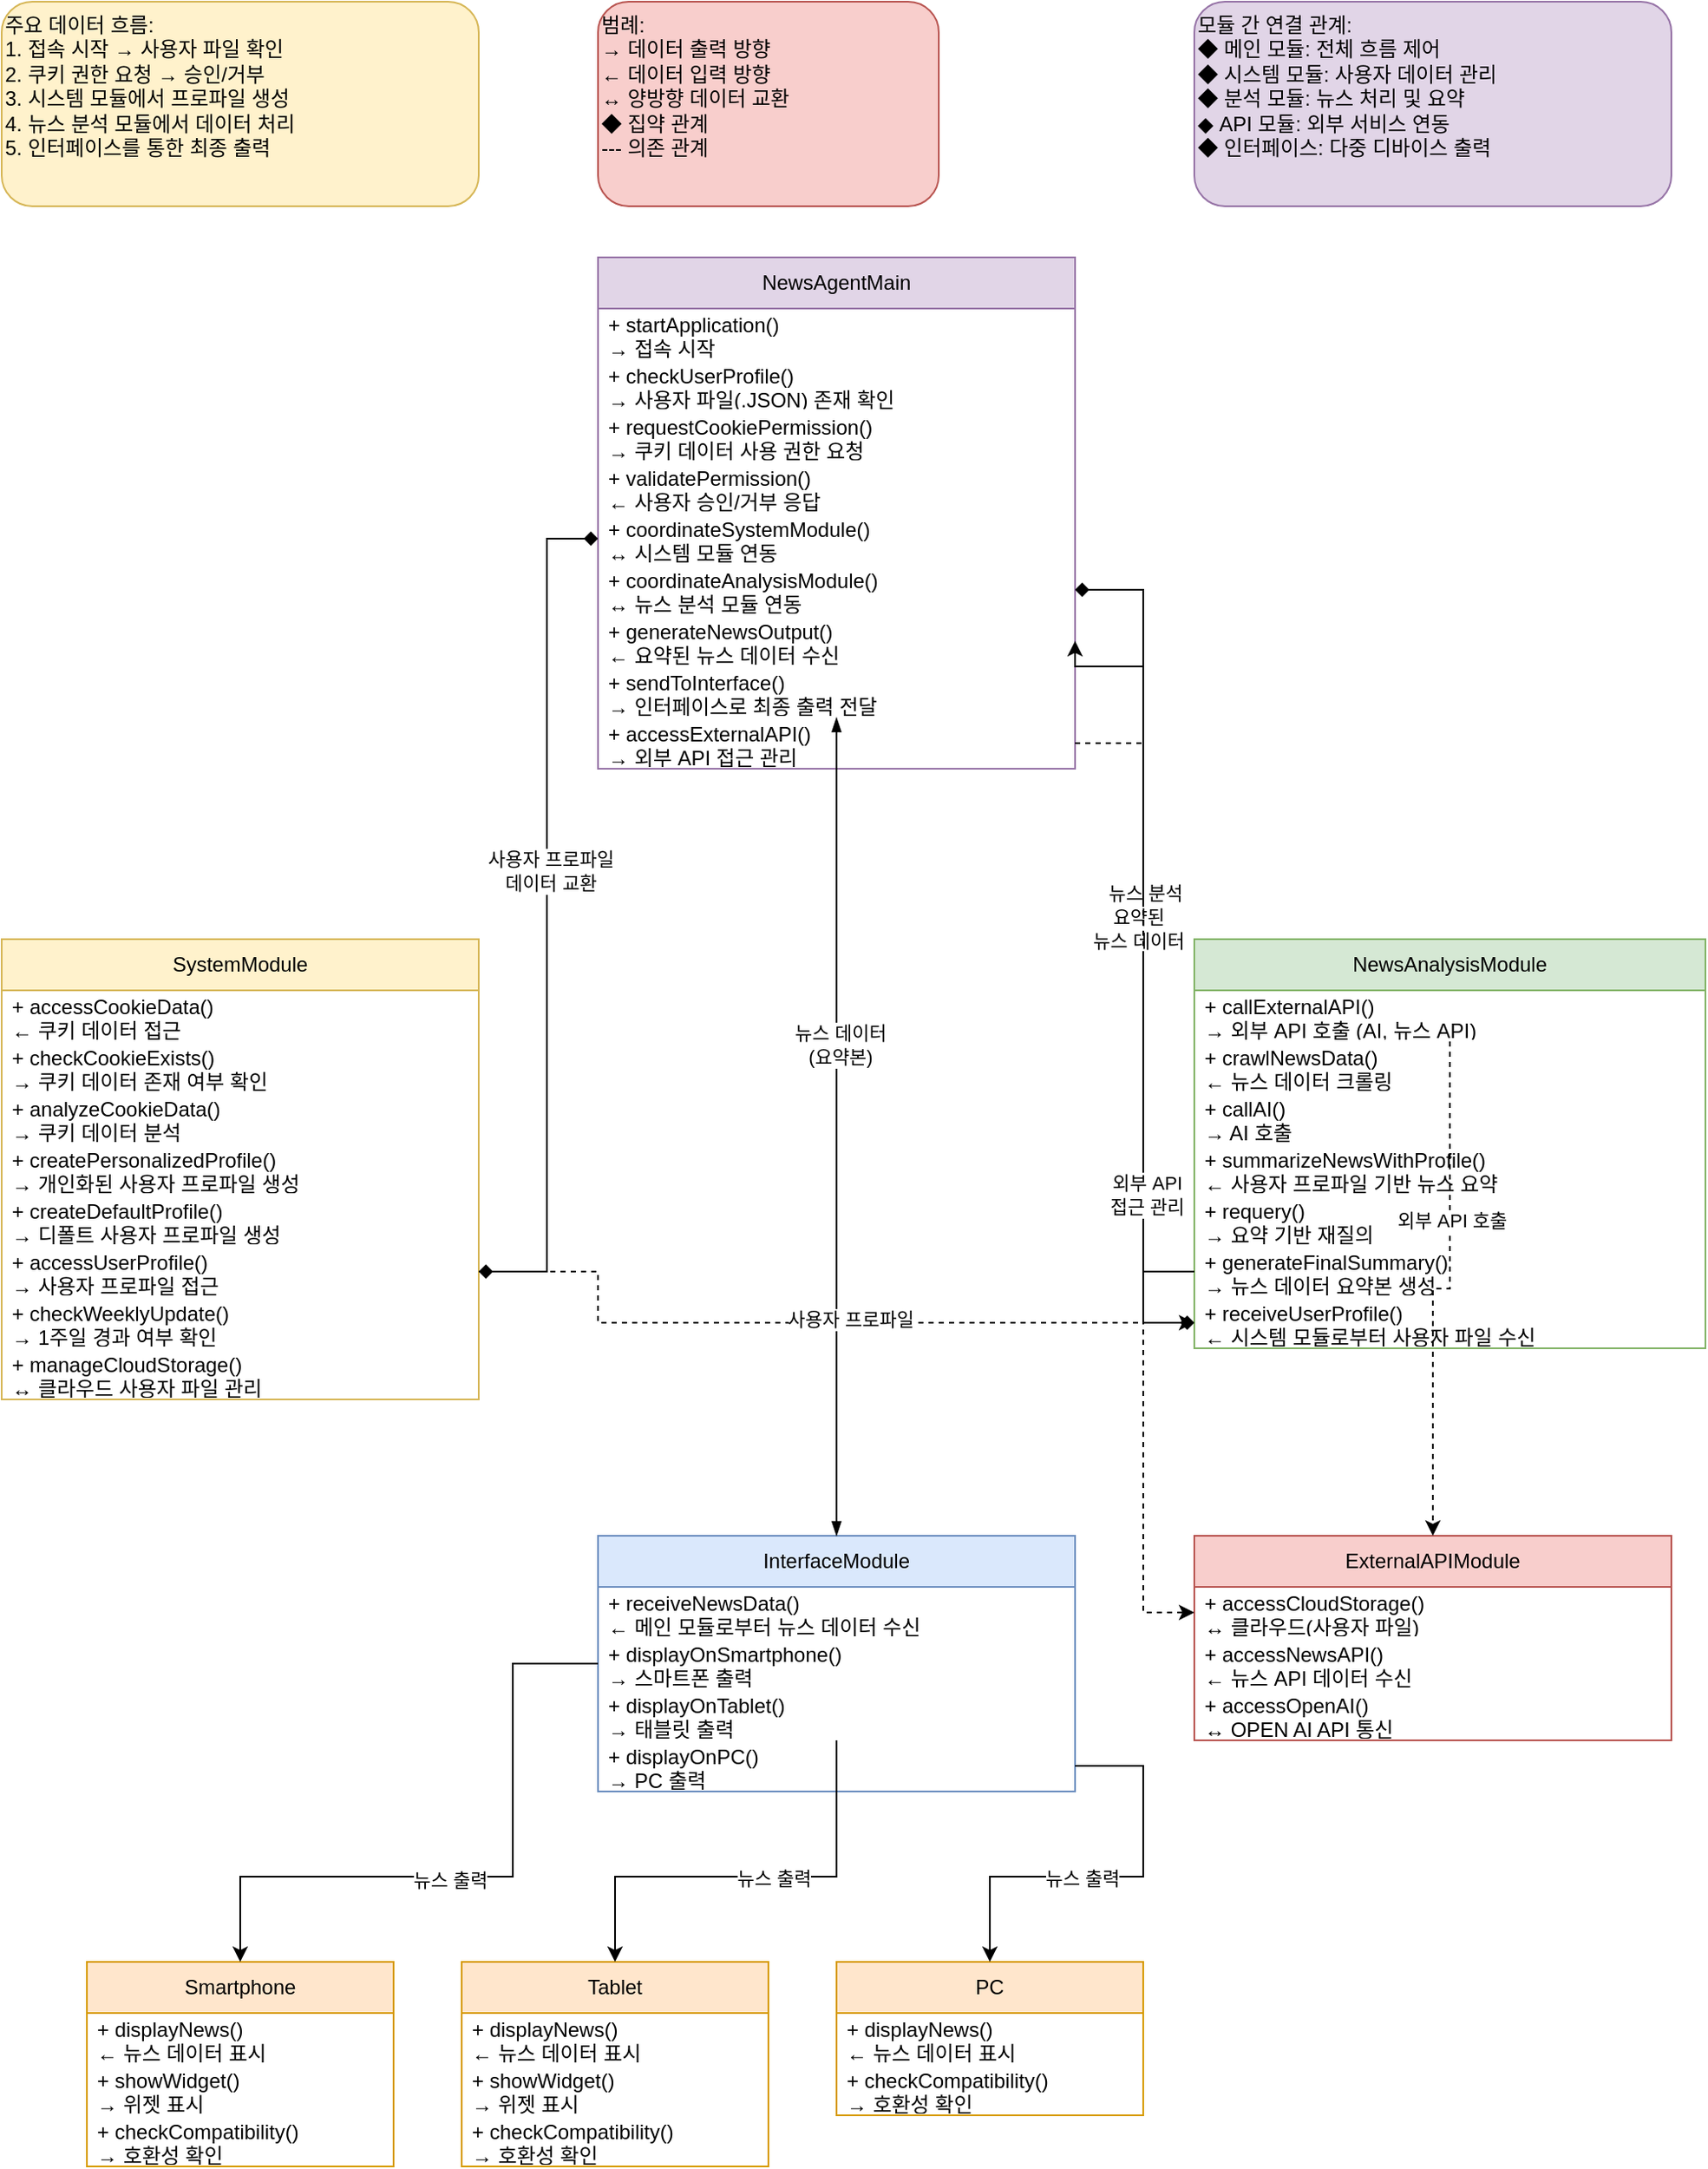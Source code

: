 <mxfile version="27.1.6">
  <diagram name="페이지-1" id="3xPbqhPziAYt6Hv0g786">
    <mxGraphModel dx="2583" dy="2548" grid="1" gridSize="10" guides="1" tooltips="1" connect="1" arrows="1" fold="1" page="1" pageScale="1" pageWidth="827" pageHeight="1169" math="0" shadow="0">
      <root>
        <mxCell id="0" />
        <mxCell id="1" parent="0" />
        
        <!-- 메인 모듈 -->
        <mxCell id="main-module" value="NewsAgentMain" style="swimlane;fontStyle=0;childLayout=stackLayout;horizontal=1;startSize=30;horizontalStack=0;resizeParent=1;resizeParentMax=0;resizeLast=0;collapsible=1;marginBottom=0;whiteSpace=wrap;html=1;fillColor=#e1d5e7;strokeColor=#9673a6;" vertex="1" parent="1">
          <mxGeometry x="400" y="200" width="280" height="300" as="geometry" />
        </mxCell>
        <mxCell id="main-1" value="+ startApplication()&#10;  → 접속 시작" style="text;strokeColor=none;fillColor=none;align=left;verticalAlign=middle;spacingLeft=4;spacingRight=4;overflow=hidden;points=[[0,0.5],[1,0.5]];portConstraint=eastwest;rotatable=0;whiteSpace=wrap;html=1;" vertex="1" parent="main-module">
          <mxGeometry y="30" width="280" height="30" as="geometry" />
        </mxCell>
        <mxCell id="main-2" value="+ checkUserProfile()&#10;  → 사용자 파일(.JSON) 존재 확인" style="text;strokeColor=none;fillColor=none;align=left;verticalAlign=middle;spacingLeft=4;spacingRight=4;overflow=hidden;points=[[0,0.5],[1,0.5]];portConstraint=eastwest;rotatable=0;whiteSpace=wrap;html=1;" vertex="1" parent="main-module">
          <mxGeometry y="60" width="280" height="30" as="geometry" />
        </mxCell>
        <mxCell id="main-3" value="+ requestCookiePermission()&#10;  → 쿠키 데이터 사용 권한 요청" style="text;strokeColor=none;fillColor=none;align=left;verticalAlign=middle;spacingLeft=4;spacingRight=4;overflow=hidden;points=[[0,0.5],[1,0.5]];portConstraint=eastwest;rotatable=0;whiteSpace=wrap;html=1;" vertex="1" parent="main-module">
          <mxGeometry y="90" width="280" height="30" as="geometry" />
        </mxCell>
        <mxCell id="main-4" value="+ validatePermission()&#10;  ← 사용자 승인/거부 응답" style="text;strokeColor=none;fillColor=none;align=left;verticalAlign=middle;spacingLeft=4;spacingRight=4;overflow=hidden;points=[[0,0.5],[1,0.5]];portConstraint=eastwest;rotatable=0;whiteSpace=wrap;html=1;" vertex="1" parent="main-module">
          <mxGeometry y="120" width="280" height="30" as="geometry" />
        </mxCell>
        <mxCell id="main-5" value="+ coordinateSystemModule()&#10;  ↔ 시스템 모듈 연동" style="text;strokeColor=none;fillColor=none;align=left;verticalAlign=middle;spacingLeft=4;spacingRight=4;overflow=hidden;points=[[0,0.5],[1,0.5]];portConstraint=eastwest;rotatable=0;whiteSpace=wrap;html=1;" vertex="1" parent="main-module">
          <mxGeometry y="150" width="280" height="30" as="geometry" />
        </mxCell>
        <mxCell id="main-6" value="+ coordinateAnalysisModule()&#10;  ↔ 뉴스 분석 모듈 연동" style="text;strokeColor=none;fillColor=none;align=left;verticalAlign=middle;spacingLeft=4;spacingRight=4;overflow=hidden;points=[[0,0.5],[1,0.5]];portConstraint=eastwest;rotatable=0;whiteSpace=wrap;html=1;" vertex="1" parent="main-module">
          <mxGeometry y="180" width="280" height="30" as="geometry" />
        </mxCell>
        <mxCell id="main-7" value="+ generateNewsOutput()&#10;  ← 요약된 뉴스 데이터 수신" style="text;strokeColor=none;fillColor=none;align=left;verticalAlign=middle;spacingLeft=4;spacingRight=4;overflow=hidden;points=[[0,0.5],[1,0.5]];portConstraint=eastwest;rotatable=0;whiteSpace=wrap;html=1;" vertex="1" parent="main-module">
          <mxGeometry y="210" width="280" height="30" as="geometry" />
        </mxCell>
        <mxCell id="main-8" value="+ sendToInterface()&#10;  → 인터페이스로 최종 출력 전달" style="text;strokeColor=none;fillColor=none;align=left;verticalAlign=middle;spacingLeft=4;spacingRight=4;overflow=hidden;points=[[0,0.5],[1,0.5]];portConstraint=eastwest;rotatable=0;whiteSpace=wrap;html=1;" vertex="1" parent="main-module">
          <mxGeometry y="240" width="280" height="30" as="geometry" />
        </mxCell>
        <mxCell id="main-9" value="+ accessExternalAPI()&#10;  → 외부 API 접근 관리" style="text;strokeColor=none;fillColor=none;align=left;verticalAlign=middle;spacingLeft=4;spacingRight=4;overflow=hidden;points=[[0,0.5],[1,0.5]];portConstraint=eastwest;rotatable=0;whiteSpace=wrap;html=1;" vertex="1" parent="main-module">
          <mxGeometry y="270" width="280" height="30" as="geometry" />
        </mxCell>

        <!-- 시스템 모듈 -->
        <mxCell id="system-module" value="SystemModule" style="swimlane;fontStyle=0;childLayout=stackLayout;horizontal=1;startSize=30;horizontalStack=0;resizeParent=1;resizeParentMax=0;resizeLast=0;collapsible=1;marginBottom=0;whiteSpace=wrap;html=1;fillColor=#fff2cc;strokeColor=#d6b656;" vertex="1" parent="1">
          <mxGeometry x="50" y="600" width="280" height="270" as="geometry" />
        </mxCell>
        <mxCell id="system-1" value="+ accessCookieData()&#10;  ← 쿠키 데이터 접근" style="text;strokeColor=none;fillColor=none;align=left;verticalAlign=middle;spacingLeft=4;spacingRight=4;overflow=hidden;points=[[0,0.5],[1,0.5]];portConstraint=eastwest;rotatable=0;whiteSpace=wrap;html=1;" vertex="1" parent="system-module">
          <mxGeometry y="30" width="280" height="30" as="geometry" />
        </mxCell>
        <mxCell id="system-2" value="+ checkCookieExists()&#10;  → 쿠키 데이터 존재 여부 확인" style="text;strokeColor=none;fillColor=none;align=left;verticalAlign=middle;spacingLeft=4;spacingRight=4;overflow=hidden;points=[[0,0.5],[1,0.5]];portConstraint=eastwest;rotatable=0;whiteSpace=wrap;html=1;" vertex="1" parent="system-module">
          <mxGeometry y="60" width="280" height="30" as="geometry" />
        </mxCell>
        <mxCell id="system-3" value="+ analyzeCookieData()&#10;  → 쿠키 데이터 분석" style="text;strokeColor=none;fillColor=none;align=left;verticalAlign=middle;spacingLeft=4;spacingRight=4;overflow=hidden;points=[[0,0.5],[1,0.5]];portConstraint=eastwest;rotatable=0;whiteSpace=wrap;html=1;" vertex="1" parent="system-module">
          <mxGeometry y="90" width="280" height="30" as="geometry" />
        </mxCell>
        <mxCell id="system-4" value="+ createPersonalizedProfile()&#10;  → 개인화된 사용자 프로파일 생성" style="text;strokeColor=none;fillColor=none;align=left;verticalAlign=middle;spacingLeft=4;spacingRight=4;overflow=hidden;points=[[0,0.5],[1,0.5]];portConstraint=eastwest;rotatable=0;whiteSpace=wrap;html=1;" vertex="1" parent="system-module">
          <mxGeometry y="120" width="280" height="30" as="geometry" />
        </mxCell>
        <mxCell id="system-5" value="+ createDefaultProfile()&#10;  → 디폴트 사용자 프로파일 생성" style="text;strokeColor=none;fillColor=none;align=left;verticalAlign=middle;spacingLeft=4;spacingRight=4;overflow=hidden;points=[[0,0.5],[1,0.5]];portConstraint=eastwest;rotatable=0;whiteSpace=wrap;html=1;" vertex="1" parent="system-module">
          <mxGeometry y="150" width="280" height="30" as="geometry" />
        </mxCell>
        <mxCell id="system-6" value="+ accessUserProfile()&#10;  → 사용자 프로파일 접근" style="text;strokeColor=none;fillColor=none;align=left;verticalAlign=middle;spacingLeft=4;spacingRight=4;overflow=hidden;points=[[0,0.5],[1,0.5]];portConstraint=eastwest;rotatable=0;whiteSpace=wrap;html=1;" vertex="1" parent="system-module">
          <mxGeometry y="180" width="280" height="30" as="geometry" />
        </mxCell>
        <mxCell id="system-7" value="+ checkWeeklyUpdate()&#10;  → 1주일 경과 여부 확인" style="text;strokeColor=none;fillColor=none;align=left;verticalAlign=middle;spacingLeft=4;spacingRight=4;overflow=hidden;points=[[0,0.5],[1,0.5]];portConstraint=eastwest;rotatable=0;whiteSpace=wrap;html=1;" vertex="1" parent="system-module">
          <mxGeometry y="210" width="280" height="30" as="geometry" />
        </mxCell>
        <mxCell id="system-8" value="+ manageCloudStorage()&#10;  ↔ 클라우드 사용자 파일 관리" style="text;strokeColor=none;fillColor=none;align=left;verticalAlign=middle;spacingLeft=4;spacingRight=4;overflow=hidden;points=[[0,0.5],[1,0.5]];portConstraint=eastwest;rotatable=0;whiteSpace=wrap;html=1;" vertex="1" parent="system-module">
          <mxGeometry y="240" width="280" height="30" as="geometry" />
        </mxCell>

        <!-- 뉴스 데이터 분석 모듈 -->
        <mxCell id="analysis-module" value="NewsAnalysisModule" style="swimlane;fontStyle=0;childLayout=stackLayout;horizontal=1;startSize=30;horizontalStack=0;resizeParent=1;resizeParentMax=0;resizeLast=0;collapsible=1;marginBottom=0;whiteSpace=wrap;html=1;fillColor=#d5e8d4;strokeColor=#82b366;" vertex="1" parent="1">
          <mxGeometry x="750" y="600" width="300" height="240" as="geometry" />
        </mxCell>
        <mxCell id="analysis-1" value="+ callExternalAPI()&#10;  → 외부 API 호출 (AI, 뉴스 API)" style="text;strokeColor=none;fillColor=none;align=left;verticalAlign=middle;spacingLeft=4;spacingRight=4;overflow=hidden;points=[[0,0.5],[1,0.5]];portConstraint=eastwest;rotatable=0;whiteSpace=wrap;html=1;" vertex="1" parent="analysis-module">
          <mxGeometry y="30" width="300" height="30" as="geometry" />
        </mxCell>
        <mxCell id="analysis-2" value="+ crawlNewsData()&#10;  ← 뉴스 데이터 크롤링" style="text;strokeColor=none;fillColor=none;align=left;verticalAlign=middle;spacingLeft=4;spacingRight=4;overflow=hidden;points=[[0,0.5],[1,0.5]];portConstraint=eastwest;rotatable=0;whiteSpace=wrap;html=1;" vertex="1" parent="analysis-module">
          <mxGeometry y="60" width="300" height="30" as="geometry" />
        </mxCell>
        <mxCell id="analysis-3" value="+ callAI()&#10;  → AI 호출" style="text;strokeColor=none;fillColor=none;align=left;verticalAlign=middle;spacingLeft=4;spacingRight=4;overflow=hidden;points=[[0,0.5],[1,0.5]];portConstraint=eastwest;rotatable=0;whiteSpace=wrap;html=1;" vertex="1" parent="analysis-module">
          <mxGeometry y="90" width="300" height="30" as="geometry" />
        </mxCell>
        <mxCell id="analysis-4" value="+ summarizeNewsWithProfile()&#10;  ← 사용자 프로파일 기반 뉴스 요약" style="text;strokeColor=none;fillColor=none;align=left;verticalAlign=middle;spacingLeft=4;spacingRight=4;overflow=hidden;points=[[0,0.5],[1,0.5]];portConstraint=eastwest;rotatable=0;whiteSpace=wrap;html=1;" vertex="1" parent="analysis-module">
          <mxGeometry y="120" width="300" height="30" as="geometry" />
        </mxCell>
        <mxCell id="analysis-5" value="+ requery()&#10;  → 요약 기반 재질의" style="text;strokeColor=none;fillColor=none;align=left;verticalAlign=middle;spacingLeft=4;spacingRight=4;overflow=hidden;points=[[0,0.5],[1,0.5]];portConstraint=eastwest;rotatable=0;whiteSpace=wrap;html=1;" vertex="1" parent="analysis-module">
          <mxGeometry y="150" width="300" height="30" as="geometry" />
        </mxCell>
        <mxCell id="analysis-6" value="+ generateFinalSummary()&#10;  → 뉴스 데이터 요약본 생성" style="text;strokeColor=none;fillColor=none;align=left;verticalAlign=middle;spacingLeft=4;spacingRight=4;overflow=hidden;points=[[0,0.5],[1,0.5]];portConstraint=eastwest;rotatable=0;whiteSpace=wrap;html=1;" vertex="1" parent="analysis-module">
          <mxGeometry y="180" width="300" height="30" as="geometry" />
        </mxCell>
        <mxCell id="analysis-7" value="+ receiveUserProfile()&#10;  ← 시스템 모듈로부터 사용자 파일 수신" style="text;strokeColor=none;fillColor=none;align=left;verticalAlign=middle;spacingLeft=4;spacingRight=4;overflow=hidden;points=[[0,0.5],[1,0.5]];portConstraint=eastwest;rotatable=0;whiteSpace=wrap;html=1;" vertex="1" parent="analysis-module">
          <mxGeometry y="210" width="300" height="30" as="geometry" />
        </mxCell>

        <!-- 외부 API 접근 모듈 -->
        <mxCell id="api-module" value="ExternalAPIModule" style="swimlane;fontStyle=0;childLayout=stackLayout;horizontal=1;startSize=30;horizontalStack=0;resizeParent=1;resizeParentMax=0;resizeLast=0;collapsible=1;marginBottom=0;whiteSpace=wrap;html=1;fillColor=#f8cecc;strokeColor=#b85450;" vertex="1" parent="1">
          <mxGeometry x="750" y="950" width="280" height="120" as="geometry" />
        </mxCell>
        <mxCell id="api-1" value="+ accessCloudStorage()&#10;  ↔ 클라우드(사용자 파일)" style="text;strokeColor=none;fillColor=none;align=left;verticalAlign=middle;spacingLeft=4;spacingRight=4;overflow=hidden;points=[[0,0.5],[1,0.5]];portConstraint=eastwest;rotatable=0;whiteSpace=wrap;html=1;" vertex="1" parent="api-module">
          <mxGeometry y="30" width="280" height="30" as="geometry" />
        </mxCell>
        <mxCell id="api-2" value="+ accessNewsAPI()&#10;  ← 뉴스 API 데이터 수신" style="text;strokeColor=none;fillColor=none;align=left;verticalAlign=middle;spacingLeft=4;spacingRight=4;overflow=hidden;points=[[0,0.5],[1,0.5]];portConstraint=eastwest;rotatable=0;whiteSpace=wrap;html=1;" vertex="1" parent="api-module">
          <mxGeometry y="60" width="280" height="30" as="geometry" />
        </mxCell>
        <mxCell id="api-3" value="+ accessOpenAI()&#10;  ↔ OPEN AI API 통신" style="text;strokeColor=none;fillColor=none;align=left;verticalAlign=middle;spacingLeft=4;spacingRight=4;overflow=hidden;points=[[0,0.5],[1,0.5]];portConstraint=eastwest;rotatable=0;whiteSpace=wrap;html=1;" vertex="1" parent="api-module">
          <mxGeometry y="90" width="280" height="30" as="geometry" />
        </mxCell>

        <!-- 인터페이스 모듈 -->
        <mxCell id="interface-module" value="InterfaceModule" style="swimlane;fontStyle=0;childLayout=stackLayout;horizontal=1;startSize=30;horizontalStack=0;resizeParent=1;resizeParentMax=0;resizeLast=0;collapsible=1;marginBottom=0;whiteSpace=wrap;html=1;fillColor=#dae8fc;strokeColor=#6c8ebf;" vertex="1" parent="1">
          <mxGeometry x="400" y="950" width="280" height="150" as="geometry" />
        </mxCell>
        <mxCell id="interface-1" value="+ receiveNewsData()&#10;  ← 메인 모듈로부터 뉴스 데이터 수신" style="text;strokeColor=none;fillColor=none;align=left;verticalAlign=middle;spacingLeft=4;spacingRight=4;overflow=hidden;points=[[0,0.5],[1,0.5]];portConstraint=eastwest;rotatable=0;whiteSpace=wrap;html=1;" vertex="1" parent="interface-module">
          <mxGeometry y="30" width="280" height="30" as="geometry" />
        </mxCell>
        <mxCell id="interface-2" value="+ displayOnSmartphone()&#10;  → 스마트폰 출력" style="text;strokeColor=none;fillColor=none;align=left;verticalAlign=middle;spacingLeft=4;spacingRight=4;overflow=hidden;points=[[0,0.5],[1,0.5]];portConstraint=eastwest;rotatable=0;whiteSpace=wrap;html=1;" vertex="1" parent="interface-module">
          <mxGeometry y="60" width="280" height="30" as="geometry" />
        </mxCell>
        <mxCell id="interface-3" value="+ displayOnTablet()&#10;  → 태블릿 출력" style="text;strokeColor=none;fillColor=none;align=left;verticalAlign=middle;spacingLeft=4;spacingRight=4;overflow=hidden;points=[[0,0.5],[1,0.5]];portConstraint=eastwest;rotatable=0;whiteSpace=wrap;html=1;" vertex="1" parent="interface-module">
          <mxGeometry y="90" width="280" height="30" as="geometry" />
        </mxCell>
        <mxCell id="interface-4" value="+ displayOnPC()&#10;  → PC 출력" style="text;strokeColor=none;fillColor=none;align=left;verticalAlign=middle;spacingLeft=4;spacingRight=4;overflow=hidden;points=[[0,0.5],[1,0.5]];portConstraint=eastwest;rotatable=0;whiteSpace=wrap;html=1;" vertex="1" parent="interface-module">
          <mxGeometry y="120" width="280" height="30" as="geometry" />
        </mxCell>

        <!-- 디바이스 클래스들 -->
        <mxCell id="smartphone-class" value="Smartphone" style="swimlane;fontStyle=0;childLayout=stackLayout;horizontal=1;startSize=30;horizontalStack=0;resizeParent=1;resizeParentMax=0;resizeLast=0;collapsible=1;marginBottom=0;whiteSpace=wrap;html=1;fillColor=#ffe6cc;strokeColor=#d79b00;" vertex="1" parent="1">
          <mxGeometry x="100" y="1200" width="180" height="120" as="geometry" />
        </mxCell>
        <mxCell id="smartphone-1" value="+ displayNews()&#10;  ← 뉴스 데이터 표시" style="text;strokeColor=none;fillColor=none;align=left;verticalAlign=middle;spacingLeft=4;spacingRight=4;overflow=hidden;points=[[0,0.5],[1,0.5]];portConstraint=eastwest;rotatable=0;whiteSpace=wrap;html=1;" vertex="1" parent="smartphone-class">
          <mxGeometry y="30" width="180" height="30" as="geometry" />
        </mxCell>
        <mxCell id="smartphone-2" value="+ showWidget()&#10;  → 위젯 표시" style="text;strokeColor=none;fillColor=none;align=left;verticalAlign=middle;spacingLeft=4;spacingRight=4;overflow=hidden;points=[[0,0.5],[1,0.5]];portConstraint=eastwest;rotatable=0;whiteSpace=wrap;html=1;" vertex="1" parent="smartphone-class">
          <mxGeometry y="60" width="180" height="30" as="geometry" />
        </mxCell>
        <mxCell id="smartphone-3" value="+ checkCompatibility()&#10;  → 호환성 확인" style="text;strokeColor=none;fillColor=none;align=left;verticalAlign=middle;spacingLeft=4;spacingRight=4;overflow=hidden;points=[[0,0.5],[1,0.5]];portConstraint=eastwest;rotatable=0;whiteSpace=wrap;html=1;" vertex="1" parent="smartphone-class">
          <mxGeometry y="90" width="180" height="30" as="geometry" />
        </mxCell>

        <mxCell id="tablet-class" value="Tablet" style="swimlane;fontStyle=0;childLayout=stackLayout;horizontal=1;startSize=30;horizontalStack=0;resizeParent=1;resizeParentMax=0;resizeLast=0;collapsible=1;marginBottom=0;whiteSpace=wrap;html=1;fillColor=#ffe6cc;strokeColor=#d79b00;" vertex="1" parent="1">
          <mxGeometry x="320" y="1200" width="180" height="120" as="geometry" />
        </mxCell>
        <mxCell id="tablet-1" value="+ displayNews()&#10;  ← 뉴스 데이터 표시" style="text;strokeColor=none;fillColor=none;align=left;verticalAlign=middle;spacingLeft=4;spacingRight=4;overflow=hidden;points=[[0,0.5],[1,0.5]];portConstraint=eastwest;rotatable=0;whiteSpace=wrap;html=1;" vertex="1" parent="tablet-class">
          <mxGeometry y="30" width="180" height="30" as="geometry" />
        </mxCell>
        <mxCell id="tablet-2" value="+ showWidget()&#10;  → 위젯 표시" style="text;strokeColor=none;fillColor=none;align=left;verticalAlign=middle;spacingLeft=4;spacingRight=4;overflow=hidden;points=[[0,0.5],[1,0.5]];portConstraint=eastwest;rotatable=0;whiteSpace=wrap;html=1;" vertex="1" parent="tablet-class">
          <mxGeometry y="60" width="180" height="30" as="geometry" />
        </mxCell>
        <mxCell id="tablet-3" value="+ checkCompatibility()&#10;  → 호환성 확인" style="text;strokeColor=none;fillColor=none;align=left;verticalAlign=middle;spacingLeft=4;spacingRight=4;overflow=hidden;points=[[0,0.5],[1,0.5]];portConstraint=eastwest;rotatable=0;whiteSpace=wrap;html=1;" vertex="1" parent="tablet-class">
          <mxGeometry y="90" width="180" height="30" as="geometry" />
        </mxCell>

        <mxCell id="pc-class" value="PC" style="swimlane;fontStyle=0;childLayout=stackLayout;horizontal=1;startSize=30;horizontalStack=0;resizeParent=1;resizeParentMax=0;resizeLast=0;collapsible=1;marginBottom=0;whiteSpace=wrap;html=1;fillColor=#ffe6cc;strokeColor=#d79b00;" vertex="1" parent="1">
          <mxGeometry x="540" y="1200" width="180" height="90" as="geometry" />
        </mxCell>
        <mxCell id="pc-1" value="+ displayNews()&#10;  ← 뉴스 데이터 표시" style="text;strokeColor=none;fillColor=none;align=left;verticalAlign=middle;spacingLeft=4;spacingRight=4;overflow=hidden;points=[[0,0.5],[1,0.5]];portConstraint=eastwest;rotatable=0;whiteSpace=wrap;html=1;" vertex="1" parent="pc-class">
          <mxGeometry y="30" width="180" height="30" as="geometry" />
        </mxCell>
        <mxCell id="pc-2" value="+ checkCompatibility()&#10;  → 호환성 확인" style="text;strokeColor=none;fillColor=none;align=left;verticalAlign=middle;spacingLeft=4;spacingRight=4;overflow=hidden;points=[[0,0.5],[1,0.5]];portConstraint=eastwest;rotatable=0;whiteSpace=wrap;html=1;" vertex="1" parent="pc-class">
          <mxGeometry y="60" width="180" height="30" as="geometry" />
        </mxCell>

        <!-- 연결선들 -->
        <!-- 메인 모듈 → 시스템 모듈 -->
        <mxCell id="main-to-system" style="edgeStyle=orthogonalEdgeStyle;rounded=0;orthogonalLoop=1;jettySize=auto;html=1;exitX=0;exitY=0.5;exitDx=0;exitDy=0;entryX=1;entryY=0.5;entryDx=0;entryDy=0;startArrow=diamond;startFill=1;endArrow=diamond;endFill=1;" edge="1" parent="1" source="main-5" target="system-6">
          <mxGeometry relative="1" as="geometry">
            <Array as="points">
              <mxPoint x="370" y="365" />
              <mxPoint x="370" y="795" />
            </Array>
          </mxGeometry>
        </mxCell>
        <mxCell id="main-to-system-label" value="사용자 프로파일&#10;데이터 교환" style="edgeLabel;html=1;align=center;verticalAlign=middle;resizable=0;points=[];" vertex="1" connectable="0" parent="main-to-system">
          <mxGeometry x="-0.1" y="2" relative="1" as="geometry">
            <mxPoint as="offset" />
          </mxGeometry>
        </mxCell>

        <!-- 메인 모듈 → 뉴스 분석 모듈 -->
        <mxCell id="main-to-analysis" style="edgeStyle=orthogonalEdgeStyle;rounded=0;orthogonalLoop=1;jettySize=auto;html=1;exitX=1;exitY=0.5;exitDx=0;exitDy=0;entryX=0;entryY=0.5;entryDx=0;entryDy=0;startArrow=diamond;startFill=1;endArrow=diamond;endFill=1;" edge="1" parent="1" source="main-6" target="analysis-7">
          <mxGeometry relative="1" as="geometry">
            <Array as="points">
              <mxPoint x="720" y="395" />
              <mxPoint x="720" y="825" />
            </Array>
          </mxGeometry>
        </mxCell>
        <mxCell id="main-to-analysis-label" value="뉴스 분석&#10;요청/응답" style="edgeLabel;html=1;align=center;verticalAlign=middle;resizable=0;points=[];" vertex="1" connectable="0" parent="main-to-analysis">
          <mxGeometry x="-0.1" y="1" relative="1" as="geometry">
            <mxPoint as="offset" />
          </mxGeometry>
        </mxCell>

        <!-- 메인 모듈 → 인터페이스 모듈 -->
        <mxCell id="main-to-interface" style="edgeStyle=orthogonalEdgeStyle;rounded=0;orthogonalLoop=1;jettySize=auto;html=1;exitX=0.5;exitY=1;exitDx=0;exitDy=0;entryX=0.5;entryY=0;entryDx=0;entryDy=0;startArrow=blockThin;startFill=1;endArrow=blockThin;endFill=1;" edge="1" parent="1" source="main-8" target="interface-module">
          <mxGeometry relative="1" as="geometry" />
        </mxCell>
        <mxCell id="main-to-interface-label" value="뉴스 데이터&#10;(요약본)" style="edgeLabel;html=1;align=center;verticalAlign=middle;resizable=0;points=[];" vertex="1" connectable="0" parent="main-to-interface">
          <mxGeometry x="-0.2" y="2" relative="1" as="geometry">
            <mxPoint as="offset" />
          </mxGeometry>
        </mxCell>

        <!-- 시스템 모듈 → 뉴스 분석 모듈 -->
        <mxCell id="system-to-analysis" style="edgeStyle=orthogonalEdgeStyle;rounded=0;orthogonalLoop=1;jettySize=auto;html=1;exitX=1;exitY=0.5;exitDx=0;exitDy=0;entryX=0;entryY=0.5;entryDx=0;entryDy=0;dashed=1;" edge="1" parent="1" source="system-6" target="analysis-7">
          <mxGeometry relative="1" as="geometry">
            <Array as="points">
              <mxPoint x="400" y="795" />
              <mxPoint x="400" y="825" />
            </Array>
          </mxGeometry>
        </mxCell>
        <mxCell id="system-to-analysis-label" value="사용자 프로파일" style="edgeLabel;html=1;align=center;verticalAlign=middle;resizable=0;points=[];" vertex="1" connectable="0" parent="system-to-analysis">
          <mxGeometry x="0.1" y="2" relative="1" as="geometry">
            <mxPoint as="offset" />
          </mxGeometry>
        </mxCell>

        <!-- 뉴스 분석 모듈 → 외부 API 모듈 -->
        <mxCell id="analysis-to-api" style="edgeStyle=orthogonalEdgeStyle;rounded=0;orthogonalLoop=1;jettySize=auto;html=1;exitX=0.5;exitY=1;exitDx=0;exitDy=0;entryX=0.5;entryY=0;entryDx=0;entryDy=0;dashed=1;" edge="1" parent="1" source="analysis-1" target="api-module">
          <mxGeometry relative="1" as="geometry" />
        </mxCell>
        <mxCell id="analysis-to-api-label" value="외부 API 호출" style="edgeLabel;html=1;align=center;verticalAlign=middle;resizable=0;points=[];" vertex="1" connectable="0" parent="analysis-to-api">
          <mxGeometry x="-0.3" y="1" relative="1" as="geometry">
            <mxPoint as="offset" />
          </mxGeometry>
        </mxCell>

        <!-- 뉴스 분석 모듈 → 메인 모듈 (결과 반환) -->
        <mxCell id="analysis-to-main" style="edgeStyle=orthogonalEdgeStyle;rounded=0;orthogonalLoop=1;jettySize=auto;html=1;exitX=0;exitY=0.5;exitDx=0;exitDy=0;entryX=1;entryY=0.5;entryDx=0;entryDy=0;" edge="1" parent="1" source="analysis-6" target="main-7">
          <mxGeometry relative="1" as="geometry">
            <Array as="points">
              <mxPoint x="720" y="795" />
              <mxPoint x="720" y="440" />
            </Array>
          </mxGeometry>
        </mxCell>
        <mxCell id="analysis-to-main-label" value="요약된&#10;뉴스 데이터" style="edgeLabel;html=1;align=center;verticalAlign=middle;resizable=0;points=[];" vertex="1" connectable="0" parent="analysis-to-main">
          <mxGeometry x="0.05" y="3" relative="1" as="geometry">
            <mxPoint as="offset" />
          </mxGeometry>
        </mxCell>

        <!-- 인터페이스 모듈 → 디바이스들 -->
        <mxCell id="interface-to-smartphone" style="edgeStyle=orthogonalEdgeStyle;rounded=0;orthogonalLoop=1;jettySize=auto;html=1;exitX=0;exitY=0.5;exitDx=0;exitDy=0;entryX=0.5;entryY=0;entryDx=0;entryDy=0;" edge="1" parent="1" source="interface-2" target="smartphone-class">
          <mxGeometry relative="1" as="geometry">
            <Array as="points">
              <mxPoint x="350" y="1025" />
              <mxPoint x="350" y="1150" />
              <mxPoint x="190" y="1150" />
            </Array>
          </mxGeometry>
        </mxCell>
        <mxCell id="interface-to-smartphone-label" value="뉴스 출력" style="edgeLabel;html=1;align=center;verticalAlign=middle;resizable=0;points=[];" vertex="1" connectable="0" parent="interface-to-smartphone">
          <mxGeometry x="0.1" y="2" relative="1" as="geometry">
            <mxPoint as="offset" />
          </mxGeometry>
        </mxCell>

        <mxCell id="interface-to-tablet" style="edgeStyle=orthogonalEdgeStyle;rounded=0;orthogonalLoop=1;jettySize=auto;html=1;exitX=0.5;exitY=1;exitDx=0;exitDy=0;entryX=0.5;entryY=0;entryDx=0;entryDy=0;" edge="1" parent="1" source="interface-3" target="tablet-class">
          <mxGeometry relative="1" as="geometry">
            <Array as="points">
              <mxPoint x="540" y="1150" />
              <mxPoint x="410" y="1150" />
            </Array>
          </mxGeometry>
        </mxCell>
        <mxCell id="interface-to-tablet-label" value="뉴스 출력" style="edgeLabel;html=1;align=center;verticalAlign=middle;resizable=0;points=[];" vertex="1" connectable="0" parent="interface-to-tablet">
          <mxGeometry x="-0.1" y="1" relative="1" as="geometry">
            <mxPoint as="offset" />
          </mxGeometry>
        </mxCell>

        <mxCell id="interface-to-pc" style="edgeStyle=orthogonalEdgeStyle;rounded=0;orthogonalLoop=1;jettySize=auto;html=1;exitX=1;exitY=0.5;exitDx=0;exitDy=0;entryX=0.5;entryY=0;entryDx=0;entryDy=0;" edge="1" parent="1" source="interface-4" target="pc-class">
          <mxGeometry relative="1" as="geometry">
            <Array as="points">
              <mxPoint x="720" y="1085" />
              <mxPoint x="720" y="1150" />
              <mxPoint x="630" y="1150" />
            </Array>
          </mxGeometry>
        </mxCell>
        <mxCell id="interface-to-pc-label" value="뉴스 출력" style="edgeLabel;html=1;align=center;verticalAlign=middle;resizable=0;points=[];" vertex="1" connectable="0" parent="interface-to-pc">
          <mxGeometry x="0.15" y="1" relative="1" as="geometry">
            <mxPoint as="offset" />
          </mxGeometry>
        </mxCell>

        <!-- 메인 모듈 → 외부 API 모듈 -->
        <mxCell id="main-to-api" style="edgeStyle=orthogonalEdgeStyle;rounded=0;orthogonalLoop=1;jettySize=auto;html=1;exitX=1;exitY=0.5;exitDx=0;exitDy=0;entryX=0;entryY=0.5;entryDx=0;entryDy=0;dashed=1;" edge="1" parent="1" source="main-9" target="api-1">
          <mxGeometry relative="1" as="geometry">
            <Array as="points">
              <mxPoint x="720" y="485" />
              <mxPoint x="720" y="995" />
            </Array>
          </mxGeometry>
        </mxCell>
        <mxCell id="main-to-api-label" value="외부 API&#10;접근 관리" style="edgeLabel;html=1;align=center;verticalAlign=middle;resizable=0;points=[];" vertex="1" connectable="0" parent="main-to-api">
          <mxGeometry x="0.05" y="2" relative="1" as="geometry">
            <mxPoint as="offset" />
          </mxGeometry>
        </mxCell>

        <!-- 데이터 흐름 설명 박스들 -->
        <mxCell id="flow-description-1" value="주요 데이터 흐름:&#10;1. 접속 시작 → 사용자 파일 확인&#10;2. 쿠키 권한 요청 → 승인/거부&#10;3. 시스템 모듈에서 프로파일 생성&#10;4. 뉴스 분석 모듈에서 데이터 처리&#10;5. 인터페이스를 통한 최종 출력" style="rounded=1;whiteSpace=wrap;html=1;fillColor=#fff2cc;strokeColor=#d6b656;align=left;verticalAlign=top;" vertex="1" parent="1">
          <mxGeometry x="50" y="50" width="280" height="120" as="geometry" />
        </mxCell>

        <mxCell id="flow-description-2" value="모듈 간 연결 관계:&#10;◆ 메인 모듈: 전체 흐름 제어&#10;◆ 시스템 모듈: 사용자 데이터 관리&#10;◆ 분석 모듈: 뉴스 처리 및 요약&#10;◆ API 모듈: 외부 서비스 연동&#10;◆ 인터페이스: 다중 디바이스 출력" style="rounded=1;whiteSpace=wrap;html=1;fillColor=#e1d5e7;strokeColor=#9673a6;align=left;verticalAlign=top;" vertex="1" parent="1">
          <mxGeometry x="750" y="50" width="280" height="120" as="geometry" />
        </mxCell>

        <!-- 범례 -->
        <mxCell id="legend" value="범례:&#10;→ 데이터 출력 방향&#10;← 데이터 입력 방향&#10;↔ 양방향 데이터 교환&#10;◆ 집약 관계&#10;--- 의존 관계" style="rounded=1;whiteSpace=wrap;html=1;fillColor=#f8cecc;strokeColor=#b85450;align=left;verticalAlign=top;" vertex="1" parent="1">
          <mxGeometry x="400" y="50" width="200" height="120" as="geometry" />
        </mxCell>

      </root>
    </mxGraphModel>
  </diagram>
</mxfile>